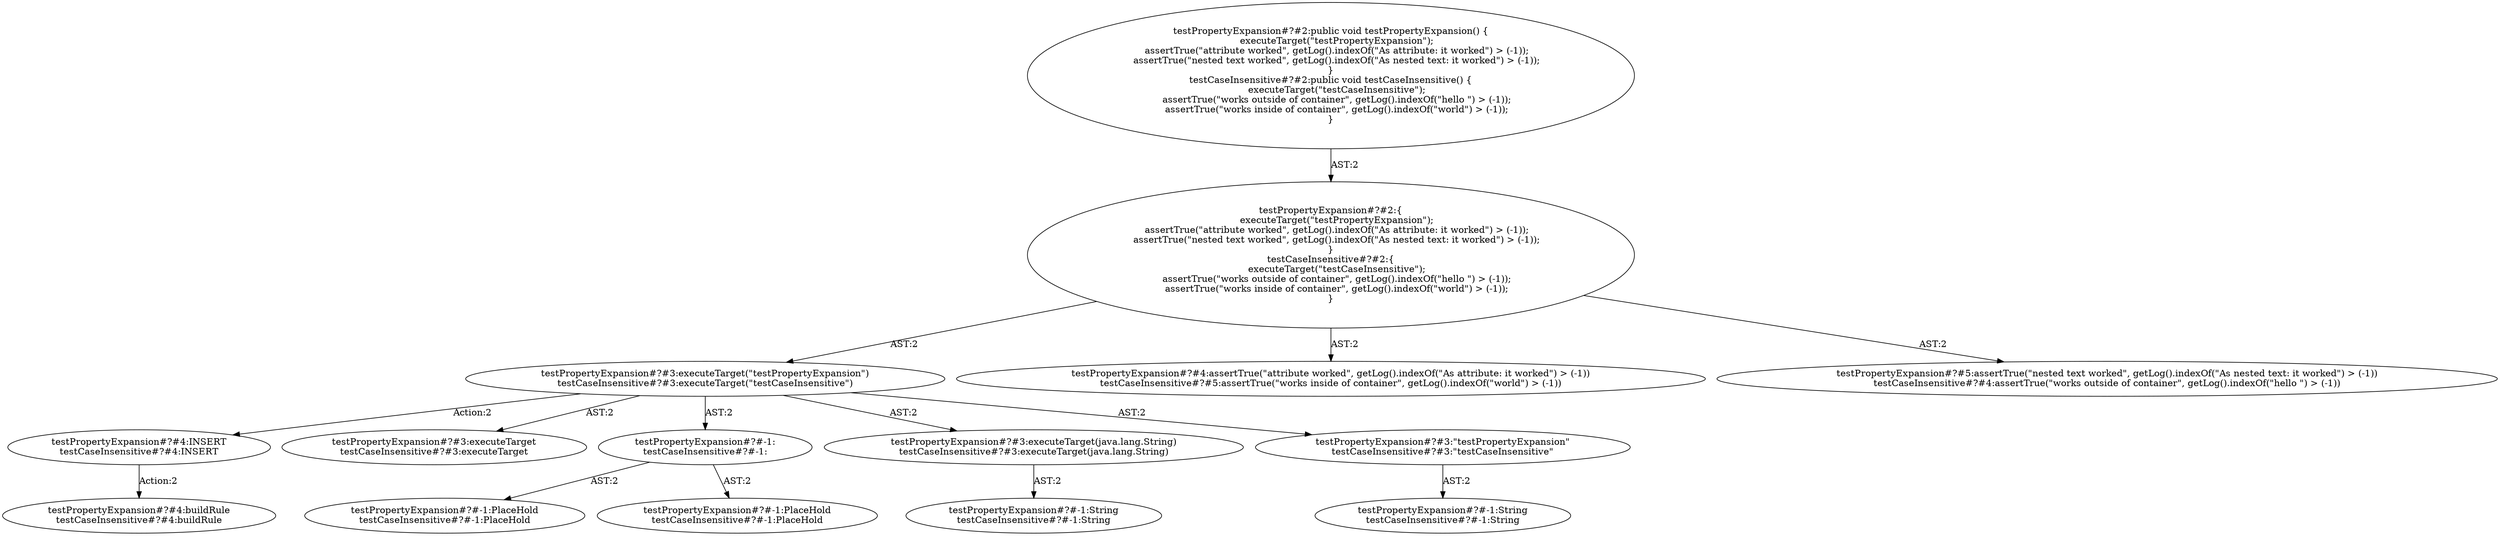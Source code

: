 digraph "Pattern" {
0 [label="testPropertyExpansion#?#4:INSERT
testCaseInsensitive#?#4:INSERT" shape=ellipse]
1 [label="testPropertyExpansion#?#3:executeTarget(\"testPropertyExpansion\")
testCaseInsensitive#?#3:executeTarget(\"testCaseInsensitive\")" shape=ellipse]
2 [label="testPropertyExpansion#?#2:\{
    executeTarget(\"testPropertyExpansion\");
    assertTrue(\"attribute worked\", getLog().indexOf(\"As attribute: it worked\") > (-1));
    assertTrue(\"nested text worked\", getLog().indexOf(\"As nested text: it worked\") > (-1));
\}
testCaseInsensitive#?#2:\{
    executeTarget(\"testCaseInsensitive\");
    assertTrue(\"works outside of container\", getLog().indexOf(\"hello \") > (-1));
    assertTrue(\"works inside of container\", getLog().indexOf(\"world\") > (-1));
\}" shape=ellipse]
3 [label="testPropertyExpansion#?#2:public void testPropertyExpansion() \{
    executeTarget(\"testPropertyExpansion\");
    assertTrue(\"attribute worked\", getLog().indexOf(\"As attribute: it worked\") > (-1));
    assertTrue(\"nested text worked\", getLog().indexOf(\"As nested text: it worked\") > (-1));
\}
testCaseInsensitive#?#2:public void testCaseInsensitive() \{
    executeTarget(\"testCaseInsensitive\");
    assertTrue(\"works outside of container\", getLog().indexOf(\"hello \") > (-1));
    assertTrue(\"works inside of container\", getLog().indexOf(\"world\") > (-1));
\}" shape=ellipse]
4 [label="testPropertyExpansion#?#4:assertTrue(\"attribute worked\", getLog().indexOf(\"As attribute: it worked\") > (-1))
testCaseInsensitive#?#5:assertTrue(\"works inside of container\", getLog().indexOf(\"world\") > (-1))" shape=ellipse]
5 [label="testPropertyExpansion#?#5:assertTrue(\"nested text worked\", getLog().indexOf(\"As nested text: it worked\") > (-1))
testCaseInsensitive#?#4:assertTrue(\"works outside of container\", getLog().indexOf(\"hello \") > (-1))" shape=ellipse]
6 [label="testPropertyExpansion#?#3:executeTarget
testCaseInsensitive#?#3:executeTarget" shape=ellipse]
7 [label="testPropertyExpansion#?#-1:
testCaseInsensitive#?#-1:" shape=ellipse]
8 [label="testPropertyExpansion#?#-1:PlaceHold
testCaseInsensitive#?#-1:PlaceHold" shape=ellipse]
9 [label="testPropertyExpansion#?#-1:PlaceHold
testCaseInsensitive#?#-1:PlaceHold" shape=ellipse]
10 [label="testPropertyExpansion#?#3:executeTarget(java.lang.String)
testCaseInsensitive#?#3:executeTarget(java.lang.String)" shape=ellipse]
11 [label="testPropertyExpansion#?#-1:String
testCaseInsensitive#?#-1:String" shape=ellipse]
12 [label="testPropertyExpansion#?#3:\"testPropertyExpansion\"
testCaseInsensitive#?#3:\"testCaseInsensitive\"" shape=ellipse]
13 [label="testPropertyExpansion#?#-1:String
testCaseInsensitive#?#-1:String" shape=ellipse]
14 [label="testPropertyExpansion#?#4:buildRule
testCaseInsensitive#?#4:buildRule" shape=ellipse]
0 -> 14 [label="Action:2"];
1 -> 0 [label="Action:2"];
1 -> 6 [label="AST:2"];
1 -> 7 [label="AST:2"];
1 -> 10 [label="AST:2"];
1 -> 12 [label="AST:2"];
2 -> 1 [label="AST:2"];
2 -> 4 [label="AST:2"];
2 -> 5 [label="AST:2"];
3 -> 2 [label="AST:2"];
7 -> 8 [label="AST:2"];
7 -> 9 [label="AST:2"];
10 -> 11 [label="AST:2"];
12 -> 13 [label="AST:2"];
}